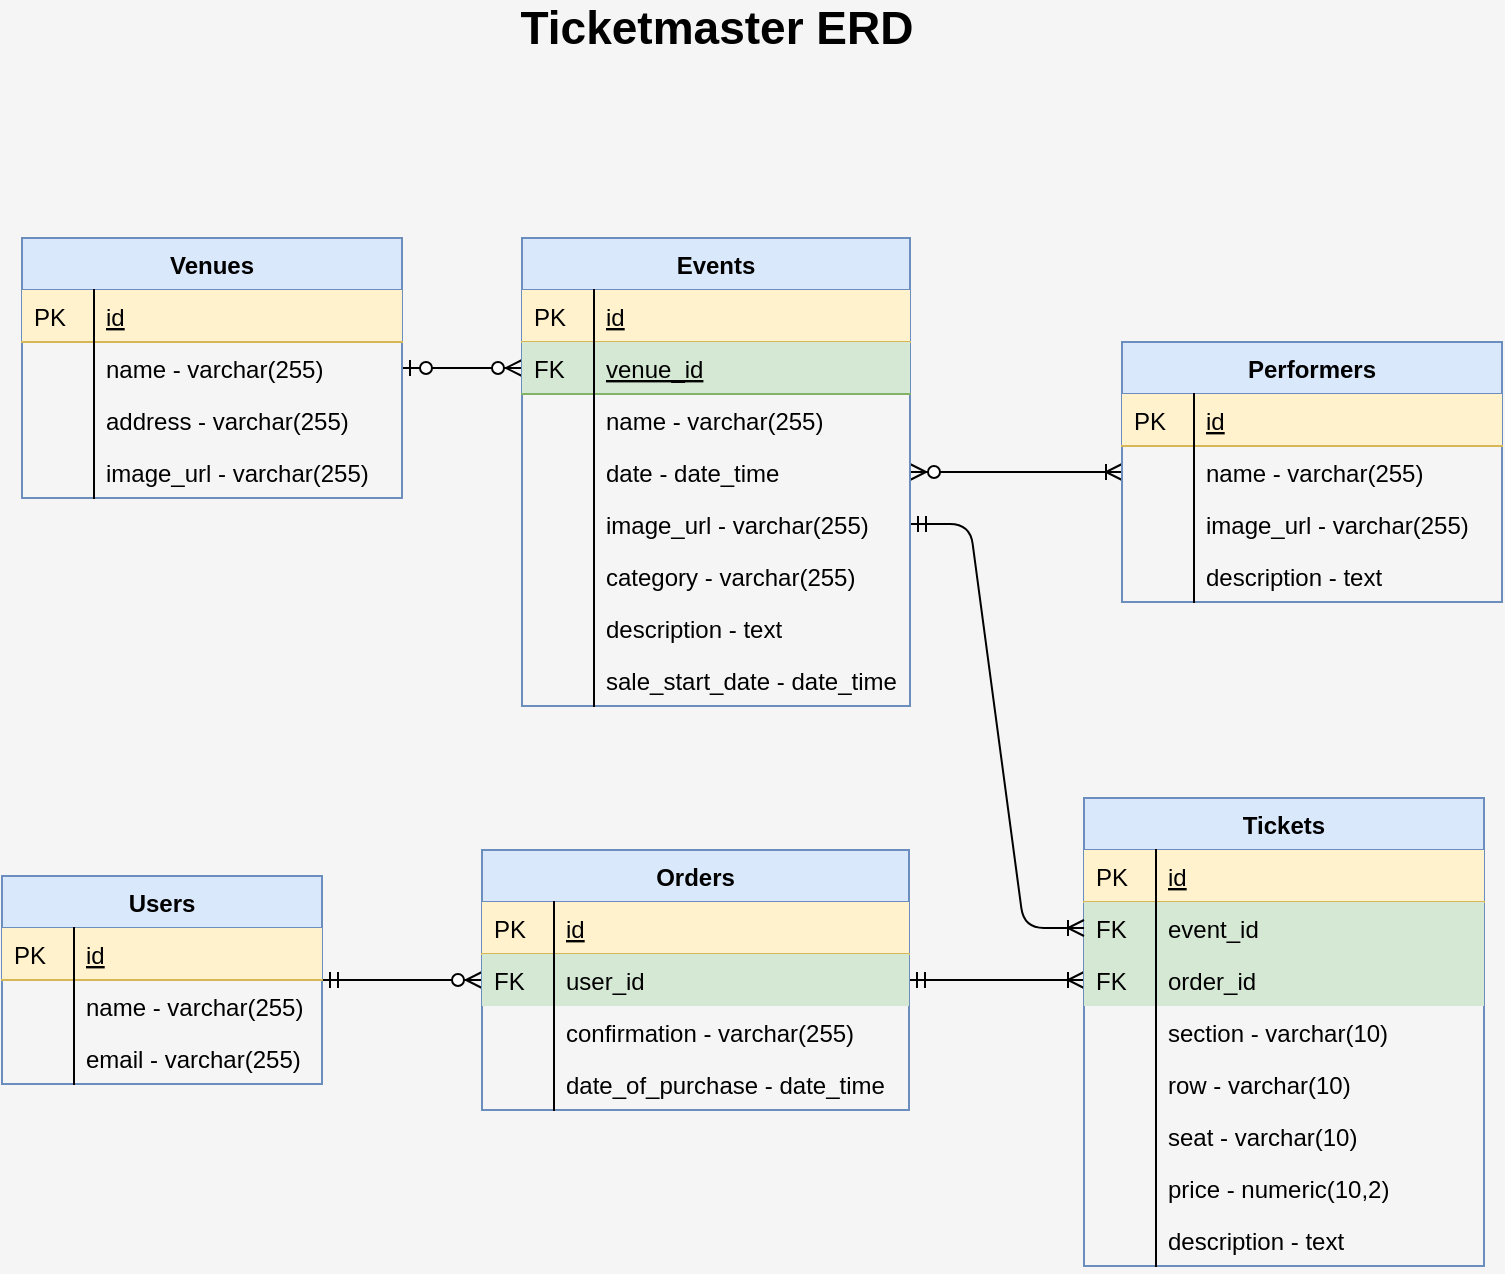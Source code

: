 <mxfile version="13.0.3" type="google"><diagram id="C5RBs43oDa-KdzZeNtuy" name="Page-1"><mxGraphModel dx="1614" dy="826" grid="0" gridSize="10" guides="1" tooltips="1" connect="1" arrows="1" fold="1" page="1" pageScale="1" pageWidth="827" pageHeight="1169" background="#F5F5F5" math="0" shadow="0"><root><mxCell id="WIyWlLk6GJQsqaUBKTNV-0"/><mxCell id="WIyWlLk6GJQsqaUBKTNV-1" parent="WIyWlLk6GJQsqaUBKTNV-0"/><mxCell id="8UIK-R0Q6vW-WiAe7ARF-27" value="" style="edgeStyle=entityRelationEdgeStyle;fontSize=12;html=1;endArrow=ERoneToMany;startArrow=ERmandOne;" edge="1" parent="WIyWlLk6GJQsqaUBKTNV-1" source="8UIK-R0Q6vW-WiAe7ARF-0" target="zkfFHV4jXpPFQw0GAbJ--67"><mxGeometry width="100" height="100" relative="1" as="geometry"><mxPoint x="460" y="820" as="sourcePoint"/><mxPoint x="560" y="720" as="targetPoint"/></mxGeometry></mxCell><mxCell id="zkfFHV4jXpPFQw0GAbJ--64" value="Tickets" style="swimlane;fontStyle=1;childLayout=stackLayout;horizontal=1;startSize=26;horizontalStack=0;resizeParent=1;resizeLast=0;collapsible=1;marginBottom=0;rounded=0;shadow=0;strokeWidth=1;fillColor=#dae8fc;strokeColor=#6c8ebf;" parent="WIyWlLk6GJQsqaUBKTNV-1" vertex="1"><mxGeometry x="581" y="520" width="200" height="234" as="geometry"><mxRectangle x="260" y="270" width="160" height="26" as="alternateBounds"/></mxGeometry></mxCell><mxCell id="zkfFHV4jXpPFQw0GAbJ--65" value="id" style="shape=partialRectangle;top=0;left=0;right=0;bottom=1;align=left;verticalAlign=top;fillColor=#fff2cc;spacingLeft=40;spacingRight=4;overflow=hidden;rotatable=0;points=[[0,0.5],[1,0.5]];portConstraint=eastwest;dropTarget=0;rounded=0;shadow=0;strokeWidth=1;fontStyle=4;strokeColor=#d6b656;" parent="zkfFHV4jXpPFQw0GAbJ--64" vertex="1"><mxGeometry y="26" width="200" height="26" as="geometry"/></mxCell><mxCell id="zkfFHV4jXpPFQw0GAbJ--66" value="PK" style="shape=partialRectangle;top=0;left=0;bottom=0;fillColor=none;align=left;verticalAlign=top;spacingLeft=4;spacingRight=4;overflow=hidden;rotatable=0;points=[];portConstraint=eastwest;part=1;" parent="zkfFHV4jXpPFQw0GAbJ--65" vertex="1" connectable="0"><mxGeometry width="36" height="26" as="geometry"/></mxCell><mxCell id="8UIK-R0Q6vW-WiAe7ARF-55" value="event_id" style="shape=partialRectangle;top=0;left=0;right=0;bottom=0;align=left;verticalAlign=top;fillColor=#d5e8d4;spacingLeft=40;spacingRight=4;overflow=hidden;rotatable=0;points=[[0,0.5],[1,0.5]];portConstraint=eastwest;dropTarget=0;rounded=0;shadow=0;strokeWidth=1;strokeColor=#82b366;" vertex="1" parent="zkfFHV4jXpPFQw0GAbJ--64"><mxGeometry y="52" width="200" height="26" as="geometry"/></mxCell><mxCell id="8UIK-R0Q6vW-WiAe7ARF-56" value="FK" style="shape=partialRectangle;top=0;left=0;bottom=0;fillColor=none;align=left;verticalAlign=top;spacingLeft=4;spacingRight=4;overflow=hidden;rotatable=0;points=[];portConstraint=eastwest;part=1;" vertex="1" connectable="0" parent="8UIK-R0Q6vW-WiAe7ARF-55"><mxGeometry width="36" height="26" as="geometry"/></mxCell><mxCell id="zkfFHV4jXpPFQw0GAbJ--67" value="order_id" style="shape=partialRectangle;top=0;left=0;right=0;bottom=0;align=left;verticalAlign=top;fillColor=#d5e8d4;spacingLeft=40;spacingRight=4;overflow=hidden;rotatable=0;points=[[0,0.5],[1,0.5]];portConstraint=eastwest;dropTarget=0;rounded=0;shadow=0;strokeWidth=1;strokeColor=#82b366;" parent="zkfFHV4jXpPFQw0GAbJ--64" vertex="1"><mxGeometry y="78" width="200" height="26" as="geometry"/></mxCell><mxCell id="zkfFHV4jXpPFQw0GAbJ--68" value="FK" style="shape=partialRectangle;top=0;left=0;bottom=0;fillColor=none;align=left;verticalAlign=top;spacingLeft=4;spacingRight=4;overflow=hidden;rotatable=0;points=[];portConstraint=eastwest;part=1;" parent="zkfFHV4jXpPFQw0GAbJ--67" vertex="1" connectable="0"><mxGeometry width="36" height="26" as="geometry"/></mxCell><mxCell id="8UIK-R0Q6vW-WiAe7ARF-17" value="section - varchar(10)" style="shape=partialRectangle;top=0;left=0;right=0;bottom=0;align=left;verticalAlign=top;fillColor=none;spacingLeft=40;spacingRight=4;overflow=hidden;rotatable=0;points=[[0,0.5],[1,0.5]];portConstraint=eastwest;dropTarget=0;rounded=0;shadow=0;strokeWidth=1;" vertex="1" parent="zkfFHV4jXpPFQw0GAbJ--64"><mxGeometry y="104" width="200" height="26" as="geometry"/></mxCell><mxCell id="8UIK-R0Q6vW-WiAe7ARF-18" value="" style="shape=partialRectangle;top=0;left=0;bottom=0;fillColor=none;align=left;verticalAlign=top;spacingLeft=4;spacingRight=4;overflow=hidden;rotatable=0;points=[];portConstraint=eastwest;part=1;" vertex="1" connectable="0" parent="8UIK-R0Q6vW-WiAe7ARF-17"><mxGeometry width="36" height="26" as="geometry"/></mxCell><mxCell id="8UIK-R0Q6vW-WiAe7ARF-19" value="row - varchar(10)" style="shape=partialRectangle;top=0;left=0;right=0;bottom=0;align=left;verticalAlign=top;fillColor=none;spacingLeft=40;spacingRight=4;overflow=hidden;rotatable=0;points=[[0,0.5],[1,0.5]];portConstraint=eastwest;dropTarget=0;rounded=0;shadow=0;strokeWidth=1;" vertex="1" parent="zkfFHV4jXpPFQw0GAbJ--64"><mxGeometry y="130" width="200" height="26" as="geometry"/></mxCell><mxCell id="8UIK-R0Q6vW-WiAe7ARF-20" value="" style="shape=partialRectangle;top=0;left=0;bottom=0;fillColor=none;align=left;verticalAlign=top;spacingLeft=4;spacingRight=4;overflow=hidden;rotatable=0;points=[];portConstraint=eastwest;part=1;" vertex="1" connectable="0" parent="8UIK-R0Q6vW-WiAe7ARF-19"><mxGeometry width="36" height="26" as="geometry"/></mxCell><mxCell id="8UIK-R0Q6vW-WiAe7ARF-21" value="seat - varchar(10)" style="shape=partialRectangle;top=0;left=0;right=0;bottom=0;align=left;verticalAlign=top;fillColor=none;spacingLeft=40;spacingRight=4;overflow=hidden;rotatable=0;points=[[0,0.5],[1,0.5]];portConstraint=eastwest;dropTarget=0;rounded=0;shadow=0;strokeWidth=1;" vertex="1" parent="zkfFHV4jXpPFQw0GAbJ--64"><mxGeometry y="156" width="200" height="26" as="geometry"/></mxCell><mxCell id="8UIK-R0Q6vW-WiAe7ARF-22" value="" style="shape=partialRectangle;top=0;left=0;bottom=0;fillColor=none;align=left;verticalAlign=top;spacingLeft=4;spacingRight=4;overflow=hidden;rotatable=0;points=[];portConstraint=eastwest;part=1;" vertex="1" connectable="0" parent="8UIK-R0Q6vW-WiAe7ARF-21"><mxGeometry width="36" height="26" as="geometry"/></mxCell><mxCell id="8UIK-R0Q6vW-WiAe7ARF-23" value="price - numeric(10,2)" style="shape=partialRectangle;top=0;left=0;right=0;bottom=0;align=left;verticalAlign=top;fillColor=none;spacingLeft=40;spacingRight=4;overflow=hidden;rotatable=0;points=[[0,0.5],[1,0.5]];portConstraint=eastwest;dropTarget=0;rounded=0;shadow=0;strokeWidth=1;" vertex="1" parent="zkfFHV4jXpPFQw0GAbJ--64"><mxGeometry y="182" width="200" height="26" as="geometry"/></mxCell><mxCell id="8UIK-R0Q6vW-WiAe7ARF-24" value="" style="shape=partialRectangle;top=0;left=0;bottom=0;fillColor=none;align=left;verticalAlign=top;spacingLeft=4;spacingRight=4;overflow=hidden;rotatable=0;points=[];portConstraint=eastwest;part=1;" vertex="1" connectable="0" parent="8UIK-R0Q6vW-WiAe7ARF-23"><mxGeometry width="36" height="26" as="geometry"/></mxCell><mxCell id="8UIK-R0Q6vW-WiAe7ARF-25" value="description - text" style="shape=partialRectangle;top=0;left=0;right=0;bottom=0;align=left;verticalAlign=top;fillColor=none;spacingLeft=40;spacingRight=4;overflow=hidden;rotatable=0;points=[[0,0.5],[1,0.5]];portConstraint=eastwest;dropTarget=0;rounded=0;shadow=0;strokeWidth=1;" vertex="1" parent="zkfFHV4jXpPFQw0GAbJ--64"><mxGeometry y="208" width="200" height="26" as="geometry"/></mxCell><mxCell id="8UIK-R0Q6vW-WiAe7ARF-26" value="" style="shape=partialRectangle;top=0;left=0;bottom=0;fillColor=none;align=left;verticalAlign=top;spacingLeft=4;spacingRight=4;overflow=hidden;rotatable=0;points=[];portConstraint=eastwest;part=1;" vertex="1" connectable="0" parent="8UIK-R0Q6vW-WiAe7ARF-25"><mxGeometry width="36" height="26" as="geometry"/></mxCell><mxCell id="8UIK-R0Q6vW-WiAe7ARF-31" value="" style="edgeStyle=entityRelationEdgeStyle;fontSize=12;html=1;endArrow=ERoneToMany;startArrow=ERzeroToMany;" edge="1" parent="WIyWlLk6GJQsqaUBKTNV-1" source="zkfFHV4jXpPFQw0GAbJ--51" target="8UIK-R0Q6vW-WiAe7ARF-12"><mxGeometry width="100" height="100" relative="1" as="geometry"><mxPoint x="500" y="490" as="sourcePoint"/><mxPoint x="600" y="390" as="targetPoint"/></mxGeometry></mxCell><mxCell id="8UIK-R0Q6vW-WiAe7ARF-38" value="" style="edgeStyle=entityRelationEdgeStyle;fontSize=12;html=1;endArrow=ERzeroToMany;startArrow=ERzeroToOne;" edge="1" parent="WIyWlLk6GJQsqaUBKTNV-1" source="8UIK-R0Q6vW-WiAe7ARF-7" target="8UIK-R0Q6vW-WiAe7ARF-39"><mxGeometry width="100" height="100" relative="1" as="geometry"><mxPoint x="170" y="470" as="sourcePoint"/><mxPoint x="280" y="360" as="targetPoint"/></mxGeometry></mxCell><mxCell id="8UIK-R0Q6vW-WiAe7ARF-57" value="" style="edgeStyle=entityRelationEdgeStyle;fontSize=12;html=1;endArrow=ERoneToMany;startArrow=ERmandOne;" edge="1" parent="WIyWlLk6GJQsqaUBKTNV-1" source="8UIK-R0Q6vW-WiAe7ARF-49" target="8UIK-R0Q6vW-WiAe7ARF-55"><mxGeometry width="100" height="100" relative="1" as="geometry"><mxPoint x="630" y="470" as="sourcePoint"/><mxPoint x="730" y="370" as="targetPoint"/></mxGeometry></mxCell><mxCell id="8UIK-R0Q6vW-WiAe7ARF-58" value="" style="edgeStyle=entityRelationEdgeStyle;fontSize=12;html=1;endArrow=ERzeroToMany;startArrow=ERmandOne;" edge="1" parent="WIyWlLk6GJQsqaUBKTNV-1" source="zkfFHV4jXpPFQw0GAbJ--56" target="8UIK-R0Q6vW-WiAe7ARF-3"><mxGeometry width="100" height="100" relative="1" as="geometry"><mxPoint x="360" y="470" as="sourcePoint"/><mxPoint x="460" y="370" as="targetPoint"/></mxGeometry></mxCell><mxCell id="8UIK-R0Q6vW-WiAe7ARF-0" value="Orders" style="swimlane;fontStyle=1;childLayout=stackLayout;horizontal=1;startSize=26;horizontalStack=0;resizeParent=1;resizeLast=0;collapsible=1;marginBottom=0;rounded=0;shadow=0;strokeWidth=1;fillColor=#dae8fc;strokeColor=#6c8ebf;" vertex="1" parent="WIyWlLk6GJQsqaUBKTNV-1"><mxGeometry x="280" y="546" width="213.5" height="130" as="geometry"><mxRectangle x="260" y="80" width="160" height="26" as="alternateBounds"/></mxGeometry></mxCell><mxCell id="8UIK-R0Q6vW-WiAe7ARF-1" value="id" style="shape=partialRectangle;top=0;left=0;right=0;bottom=1;align=left;verticalAlign=top;fillColor=#fff2cc;spacingLeft=40;spacingRight=4;overflow=hidden;rotatable=0;points=[[0,0.5],[1,0.5]];portConstraint=eastwest;dropTarget=0;rounded=0;shadow=0;strokeWidth=1;fontStyle=4;strokeColor=#d6b656;" vertex="1" parent="8UIK-R0Q6vW-WiAe7ARF-0"><mxGeometry y="26" width="213.5" height="26" as="geometry"/></mxCell><mxCell id="8UIK-R0Q6vW-WiAe7ARF-2" value="PK" style="shape=partialRectangle;top=0;left=0;bottom=0;fillColor=none;align=left;verticalAlign=top;spacingLeft=4;spacingRight=4;overflow=hidden;rotatable=0;points=[];portConstraint=eastwest;part=1;" vertex="1" connectable="0" parent="8UIK-R0Q6vW-WiAe7ARF-1"><mxGeometry width="36" height="26" as="geometry"/></mxCell><mxCell id="8UIK-R0Q6vW-WiAe7ARF-3" value="user_id" style="shape=partialRectangle;top=0;left=0;right=0;bottom=0;align=left;verticalAlign=top;fillColor=#d5e8d4;spacingLeft=40;spacingRight=4;overflow=hidden;rotatable=0;points=[[0,0.5],[1,0.5]];portConstraint=eastwest;dropTarget=0;rounded=0;shadow=0;strokeWidth=1;strokeColor=#82b366;" vertex="1" parent="8UIK-R0Q6vW-WiAe7ARF-0"><mxGeometry y="52" width="213.5" height="26" as="geometry"/></mxCell><mxCell id="8UIK-R0Q6vW-WiAe7ARF-4" value="FK" style="shape=partialRectangle;top=0;left=0;bottom=0;fillColor=none;align=left;verticalAlign=top;spacingLeft=4;spacingRight=4;overflow=hidden;rotatable=0;points=[];portConstraint=eastwest;part=1;" vertex="1" connectable="0" parent="8UIK-R0Q6vW-WiAe7ARF-3"><mxGeometry width="36" height="26" as="geometry"/></mxCell><mxCell id="8UIK-R0Q6vW-WiAe7ARF-5" value="confirmation - varchar(255)" style="shape=partialRectangle;top=0;left=0;right=0;bottom=0;align=left;verticalAlign=top;fillColor=none;spacingLeft=40;spacingRight=4;overflow=hidden;rotatable=0;points=[[0,0.5],[1,0.5]];portConstraint=eastwest;dropTarget=0;rounded=0;shadow=0;strokeWidth=1;" vertex="1" parent="8UIK-R0Q6vW-WiAe7ARF-0"><mxGeometry y="78" width="213.5" height="26" as="geometry"/></mxCell><mxCell id="8UIK-R0Q6vW-WiAe7ARF-6" value="" style="shape=partialRectangle;top=0;left=0;bottom=0;fillColor=none;align=left;verticalAlign=top;spacingLeft=4;spacingRight=4;overflow=hidden;rotatable=0;points=[];portConstraint=eastwest;part=1;" vertex="1" connectable="0" parent="8UIK-R0Q6vW-WiAe7ARF-5"><mxGeometry width="36" height="26" as="geometry"/></mxCell><mxCell id="8UIK-R0Q6vW-WiAe7ARF-59" value="date_of_purchase - date_time" style="shape=partialRectangle;top=0;left=0;right=0;bottom=0;align=left;verticalAlign=top;fillColor=none;spacingLeft=40;spacingRight=4;overflow=hidden;rotatable=0;points=[[0,0.5],[1,0.5]];portConstraint=eastwest;dropTarget=0;rounded=0;shadow=0;strokeWidth=1;" vertex="1" parent="8UIK-R0Q6vW-WiAe7ARF-0"><mxGeometry y="104" width="213.5" height="26" as="geometry"/></mxCell><mxCell id="8UIK-R0Q6vW-WiAe7ARF-60" value="" style="shape=partialRectangle;top=0;left=0;bottom=0;fillColor=none;align=left;verticalAlign=top;spacingLeft=4;spacingRight=4;overflow=hidden;rotatable=0;points=[];portConstraint=eastwest;part=1;" vertex="1" connectable="0" parent="8UIK-R0Q6vW-WiAe7ARF-59"><mxGeometry width="36" height="26" as="geometry"/></mxCell><mxCell id="8UIK-R0Q6vW-WiAe7ARF-12" value="Performers" style="swimlane;fontStyle=1;childLayout=stackLayout;horizontal=1;startSize=26;horizontalStack=0;resizeParent=1;resizeLast=0;collapsible=1;marginBottom=0;rounded=0;shadow=0;strokeWidth=1;fillColor=#dae8fc;strokeColor=#6c8ebf;" vertex="1" parent="WIyWlLk6GJQsqaUBKTNV-1"><mxGeometry x="600" y="292" width="190" height="130" as="geometry"><mxRectangle x="20" y="80" width="160" height="26" as="alternateBounds"/></mxGeometry></mxCell><mxCell id="8UIK-R0Q6vW-WiAe7ARF-13" value="id" style="shape=partialRectangle;top=0;left=0;right=0;bottom=1;align=left;verticalAlign=top;fillColor=#fff2cc;spacingLeft=40;spacingRight=4;overflow=hidden;rotatable=0;points=[[0,0.5],[1,0.5]];portConstraint=eastwest;dropTarget=0;rounded=0;shadow=0;strokeWidth=1;fontStyle=4;strokeColor=#d6b656;" vertex="1" parent="8UIK-R0Q6vW-WiAe7ARF-12"><mxGeometry y="26" width="190" height="26" as="geometry"/></mxCell><mxCell id="8UIK-R0Q6vW-WiAe7ARF-14" value="PK" style="shape=partialRectangle;top=0;left=0;bottom=0;fillColor=none;align=left;verticalAlign=top;spacingLeft=4;spacingRight=4;overflow=hidden;rotatable=0;points=[];portConstraint=eastwest;part=1;" vertex="1" connectable="0" parent="8UIK-R0Q6vW-WiAe7ARF-13"><mxGeometry width="36" height="26" as="geometry"/></mxCell><mxCell id="8UIK-R0Q6vW-WiAe7ARF-15" value="name - varchar(255)" style="shape=partialRectangle;top=0;left=0;right=0;bottom=0;align=left;verticalAlign=top;fillColor=none;spacingLeft=40;spacingRight=4;overflow=hidden;rotatable=0;points=[[0,0.5],[1,0.5]];portConstraint=eastwest;dropTarget=0;rounded=0;shadow=0;strokeWidth=1;" vertex="1" parent="8UIK-R0Q6vW-WiAe7ARF-12"><mxGeometry y="52" width="190" height="26" as="geometry"/></mxCell><mxCell id="8UIK-R0Q6vW-WiAe7ARF-16" value="" style="shape=partialRectangle;top=0;left=0;bottom=0;fillColor=none;align=left;verticalAlign=top;spacingLeft=4;spacingRight=4;overflow=hidden;rotatable=0;points=[];portConstraint=eastwest;part=1;" vertex="1" connectable="0" parent="8UIK-R0Q6vW-WiAe7ARF-15"><mxGeometry width="36" height="26" as="geometry"/></mxCell><mxCell id="8UIK-R0Q6vW-WiAe7ARF-32" value="image_url - varchar(255)" style="shape=partialRectangle;top=0;left=0;right=0;bottom=0;align=left;verticalAlign=top;fillColor=none;spacingLeft=40;spacingRight=4;overflow=hidden;rotatable=0;points=[[0,0.5],[1,0.5]];portConstraint=eastwest;dropTarget=0;rounded=0;shadow=0;strokeWidth=1;" vertex="1" parent="8UIK-R0Q6vW-WiAe7ARF-12"><mxGeometry y="78" width="190" height="26" as="geometry"/></mxCell><mxCell id="8UIK-R0Q6vW-WiAe7ARF-33" value="" style="shape=partialRectangle;top=0;left=0;bottom=0;fillColor=none;align=left;verticalAlign=top;spacingLeft=4;spacingRight=4;overflow=hidden;rotatable=0;points=[];portConstraint=eastwest;part=1;" vertex="1" connectable="0" parent="8UIK-R0Q6vW-WiAe7ARF-32"><mxGeometry width="36" height="26" as="geometry"/></mxCell><mxCell id="8UIK-R0Q6vW-WiAe7ARF-36" value="description - text" style="shape=partialRectangle;top=0;left=0;right=0;bottom=0;align=left;verticalAlign=top;fillColor=none;spacingLeft=40;spacingRight=4;overflow=hidden;rotatable=0;points=[[0,0.5],[1,0.5]];portConstraint=eastwest;dropTarget=0;rounded=0;shadow=0;strokeWidth=1;" vertex="1" parent="8UIK-R0Q6vW-WiAe7ARF-12"><mxGeometry y="104" width="190" height="26" as="geometry"/></mxCell><mxCell id="8UIK-R0Q6vW-WiAe7ARF-37" value="" style="shape=partialRectangle;top=0;left=0;bottom=0;fillColor=none;align=left;verticalAlign=top;spacingLeft=4;spacingRight=4;overflow=hidden;rotatable=0;points=[];portConstraint=eastwest;part=1;" vertex="1" connectable="0" parent="8UIK-R0Q6vW-WiAe7ARF-36"><mxGeometry width="36" height="26" as="geometry"/></mxCell><mxCell id="8UIK-R0Q6vW-WiAe7ARF-7" value="Venues" style="swimlane;fontStyle=1;childLayout=stackLayout;horizontal=1;startSize=26;horizontalStack=0;resizeParent=1;resizeLast=0;collapsible=1;marginBottom=0;rounded=0;shadow=0;strokeWidth=1;fillColor=#dae8fc;strokeColor=#6c8ebf;" vertex="1" parent="WIyWlLk6GJQsqaUBKTNV-1"><mxGeometry x="50" y="240" width="190" height="130" as="geometry"><mxRectangle x="20" y="80" width="160" height="26" as="alternateBounds"/></mxGeometry></mxCell><mxCell id="8UIK-R0Q6vW-WiAe7ARF-8" value="id" style="shape=partialRectangle;top=0;left=0;right=0;bottom=1;align=left;verticalAlign=top;fillColor=#fff2cc;spacingLeft=40;spacingRight=4;overflow=hidden;rotatable=0;points=[[0,0.5],[1,0.5]];portConstraint=eastwest;dropTarget=0;rounded=0;shadow=0;strokeWidth=1;fontStyle=4;strokeColor=#d6b656;" vertex="1" parent="8UIK-R0Q6vW-WiAe7ARF-7"><mxGeometry y="26" width="190" height="26" as="geometry"/></mxCell><mxCell id="8UIK-R0Q6vW-WiAe7ARF-9" value="PK" style="shape=partialRectangle;top=0;left=0;bottom=0;fillColor=none;align=left;verticalAlign=top;spacingLeft=4;spacingRight=4;overflow=hidden;rotatable=0;points=[];portConstraint=eastwest;part=1;" vertex="1" connectable="0" parent="8UIK-R0Q6vW-WiAe7ARF-8"><mxGeometry width="36" height="26" as="geometry"/></mxCell><mxCell id="8UIK-R0Q6vW-WiAe7ARF-10" value="name - varchar(255)" style="shape=partialRectangle;top=0;left=0;right=0;bottom=0;align=left;verticalAlign=top;fillColor=none;spacingLeft=40;spacingRight=4;overflow=hidden;rotatable=0;points=[[0,0.5],[1,0.5]];portConstraint=eastwest;dropTarget=0;rounded=0;shadow=0;strokeWidth=1;" vertex="1" parent="8UIK-R0Q6vW-WiAe7ARF-7"><mxGeometry y="52" width="190" height="26" as="geometry"/></mxCell><mxCell id="8UIK-R0Q6vW-WiAe7ARF-11" value="" style="shape=partialRectangle;top=0;left=0;bottom=0;fillColor=none;align=left;verticalAlign=top;spacingLeft=4;spacingRight=4;overflow=hidden;rotatable=0;points=[];portConstraint=eastwest;part=1;" vertex="1" connectable="0" parent="8UIK-R0Q6vW-WiAe7ARF-10"><mxGeometry width="36" height="26" as="geometry"/></mxCell><mxCell id="8UIK-R0Q6vW-WiAe7ARF-41" value="address - varchar(255)" style="shape=partialRectangle;top=0;left=0;right=0;bottom=0;align=left;verticalAlign=top;fillColor=none;spacingLeft=40;spacingRight=4;overflow=hidden;rotatable=0;points=[[0,0.5],[1,0.5]];portConstraint=eastwest;dropTarget=0;rounded=0;shadow=0;strokeWidth=1;" vertex="1" parent="8UIK-R0Q6vW-WiAe7ARF-7"><mxGeometry y="78" width="190" height="26" as="geometry"/></mxCell><mxCell id="8UIK-R0Q6vW-WiAe7ARF-42" value="" style="shape=partialRectangle;top=0;left=0;bottom=0;fillColor=none;align=left;verticalAlign=top;spacingLeft=4;spacingRight=4;overflow=hidden;rotatable=0;points=[];portConstraint=eastwest;part=1;" vertex="1" connectable="0" parent="8UIK-R0Q6vW-WiAe7ARF-41"><mxGeometry width="36" height="26" as="geometry"/></mxCell><mxCell id="8UIK-R0Q6vW-WiAe7ARF-47" value="image_url - varchar(255)" style="shape=partialRectangle;top=0;left=0;right=0;bottom=0;align=left;verticalAlign=top;fillColor=none;spacingLeft=40;spacingRight=4;overflow=hidden;rotatable=0;points=[[0,0.5],[1,0.5]];portConstraint=eastwest;dropTarget=0;rounded=0;shadow=0;strokeWidth=1;" vertex="1" parent="8UIK-R0Q6vW-WiAe7ARF-7"><mxGeometry y="104" width="190" height="26" as="geometry"/></mxCell><mxCell id="8UIK-R0Q6vW-WiAe7ARF-48" value="" style="shape=partialRectangle;top=0;left=0;bottom=0;fillColor=none;align=left;verticalAlign=top;spacingLeft=4;spacingRight=4;overflow=hidden;rotatable=0;points=[];portConstraint=eastwest;part=1;" vertex="1" connectable="0" parent="8UIK-R0Q6vW-WiAe7ARF-47"><mxGeometry width="36" height="26" as="geometry"/></mxCell><mxCell id="zkfFHV4jXpPFQw0GAbJ--51" value="Events" style="swimlane;fontStyle=1;childLayout=stackLayout;horizontal=1;startSize=26;horizontalStack=0;resizeParent=1;resizeLast=0;collapsible=1;marginBottom=0;rounded=0;shadow=0;strokeWidth=1;fillColor=#dae8fc;strokeColor=#6c8ebf;" parent="WIyWlLk6GJQsqaUBKTNV-1" vertex="1"><mxGeometry x="300" y="240" width="194" height="234" as="geometry"><mxRectangle x="20" y="80" width="160" height="26" as="alternateBounds"/></mxGeometry></mxCell><mxCell id="zkfFHV4jXpPFQw0GAbJ--52" value="id" style="shape=partialRectangle;top=0;left=0;right=0;bottom=1;align=left;verticalAlign=top;fillColor=#fff2cc;spacingLeft=40;spacingRight=4;overflow=hidden;rotatable=0;points=[[0,0.5],[1,0.5]];portConstraint=eastwest;dropTarget=0;rounded=0;shadow=0;strokeWidth=1;fontStyle=4;strokeColor=#d6b656;" parent="zkfFHV4jXpPFQw0GAbJ--51" vertex="1"><mxGeometry y="26" width="194" height="26" as="geometry"/></mxCell><mxCell id="zkfFHV4jXpPFQw0GAbJ--53" value="PK" style="shape=partialRectangle;top=0;left=0;bottom=0;fillColor=none;align=left;verticalAlign=top;spacingLeft=4;spacingRight=4;overflow=hidden;rotatable=0;points=[];portConstraint=eastwest;part=1;" parent="zkfFHV4jXpPFQw0GAbJ--52" vertex="1" connectable="0"><mxGeometry width="36" height="26" as="geometry"/></mxCell><mxCell id="8UIK-R0Q6vW-WiAe7ARF-39" value="venue_id" style="shape=partialRectangle;top=0;left=0;right=0;bottom=1;align=left;verticalAlign=top;fillColor=#d5e8d4;spacingLeft=40;spacingRight=4;overflow=hidden;rotatable=0;points=[[0,0.5],[1,0.5]];portConstraint=eastwest;dropTarget=0;rounded=0;shadow=0;strokeWidth=1;fontStyle=4;strokeColor=#82b366;" vertex="1" parent="zkfFHV4jXpPFQw0GAbJ--51"><mxGeometry y="52" width="194" height="26" as="geometry"/></mxCell><mxCell id="8UIK-R0Q6vW-WiAe7ARF-40" value="FK" style="shape=partialRectangle;top=0;left=0;bottom=0;fillColor=none;align=left;verticalAlign=top;spacingLeft=4;spacingRight=4;overflow=hidden;rotatable=0;points=[];portConstraint=eastwest;part=1;" vertex="1" connectable="0" parent="8UIK-R0Q6vW-WiAe7ARF-39"><mxGeometry width="36" height="26" as="geometry"/></mxCell><mxCell id="zkfFHV4jXpPFQw0GAbJ--54" value="name - varchar(255)" style="shape=partialRectangle;top=0;left=0;right=0;bottom=0;align=left;verticalAlign=top;fillColor=none;spacingLeft=40;spacingRight=4;overflow=hidden;rotatable=0;points=[[0,0.5],[1,0.5]];portConstraint=eastwest;dropTarget=0;rounded=0;shadow=0;strokeWidth=1;" parent="zkfFHV4jXpPFQw0GAbJ--51" vertex="1"><mxGeometry y="78" width="194" height="26" as="geometry"/></mxCell><mxCell id="zkfFHV4jXpPFQw0GAbJ--55" value="" style="shape=partialRectangle;top=0;left=0;bottom=0;fillColor=none;align=left;verticalAlign=top;spacingLeft=4;spacingRight=4;overflow=hidden;rotatable=0;points=[];portConstraint=eastwest;part=1;" parent="zkfFHV4jXpPFQw0GAbJ--54" vertex="1" connectable="0"><mxGeometry width="36" height="26" as="geometry"/></mxCell><mxCell id="8UIK-R0Q6vW-WiAe7ARF-28" value="date - date_time" style="shape=partialRectangle;top=0;left=0;right=0;bottom=0;align=left;verticalAlign=top;fillColor=none;spacingLeft=40;spacingRight=4;overflow=hidden;rotatable=0;points=[[0,0.5],[1,0.5]];portConstraint=eastwest;dropTarget=0;rounded=0;shadow=0;strokeWidth=1;" vertex="1" parent="zkfFHV4jXpPFQw0GAbJ--51"><mxGeometry y="104" width="194" height="26" as="geometry"/></mxCell><mxCell id="8UIK-R0Q6vW-WiAe7ARF-29" value="" style="shape=partialRectangle;top=0;left=0;bottom=0;fillColor=none;align=left;verticalAlign=top;spacingLeft=4;spacingRight=4;overflow=hidden;rotatable=0;points=[];portConstraint=eastwest;part=1;" vertex="1" connectable="0" parent="8UIK-R0Q6vW-WiAe7ARF-28"><mxGeometry width="36" height="26" as="geometry"/></mxCell><mxCell id="8UIK-R0Q6vW-WiAe7ARF-49" value="image_url - varchar(255)" style="shape=partialRectangle;top=0;left=0;right=0;bottom=0;align=left;verticalAlign=top;fillColor=none;spacingLeft=40;spacingRight=4;overflow=hidden;rotatable=0;points=[[0,0.5],[1,0.5]];portConstraint=eastwest;dropTarget=0;rounded=0;shadow=0;strokeWidth=1;" vertex="1" parent="zkfFHV4jXpPFQw0GAbJ--51"><mxGeometry y="130" width="194" height="26" as="geometry"/></mxCell><mxCell id="8UIK-R0Q6vW-WiAe7ARF-50" value="" style="shape=partialRectangle;top=0;left=0;bottom=0;fillColor=none;align=left;verticalAlign=top;spacingLeft=4;spacingRight=4;overflow=hidden;rotatable=0;points=[];portConstraint=eastwest;part=1;" vertex="1" connectable="0" parent="8UIK-R0Q6vW-WiAe7ARF-49"><mxGeometry width="36" height="26" as="geometry"/></mxCell><mxCell id="8UIK-R0Q6vW-WiAe7ARF-51" value="category - varchar(255)" style="shape=partialRectangle;top=0;left=0;right=0;bottom=0;align=left;verticalAlign=top;fillColor=none;spacingLeft=40;spacingRight=4;overflow=hidden;rotatable=0;points=[[0,0.5],[1,0.5]];portConstraint=eastwest;dropTarget=0;rounded=0;shadow=0;strokeWidth=1;" vertex="1" parent="zkfFHV4jXpPFQw0GAbJ--51"><mxGeometry y="156" width="194" height="26" as="geometry"/></mxCell><mxCell id="8UIK-R0Q6vW-WiAe7ARF-52" value="" style="shape=partialRectangle;top=0;left=0;bottom=0;fillColor=none;align=left;verticalAlign=top;spacingLeft=4;spacingRight=4;overflow=hidden;rotatable=0;points=[];portConstraint=eastwest;part=1;" vertex="1" connectable="0" parent="8UIK-R0Q6vW-WiAe7ARF-51"><mxGeometry width="36" height="26" as="geometry"/></mxCell><mxCell id="8UIK-R0Q6vW-WiAe7ARF-53" value="description - text" style="shape=partialRectangle;top=0;left=0;right=0;bottom=0;align=left;verticalAlign=top;fillColor=none;spacingLeft=40;spacingRight=4;overflow=hidden;rotatable=0;points=[[0,0.5],[1,0.5]];portConstraint=eastwest;dropTarget=0;rounded=0;shadow=0;strokeWidth=1;" vertex="1" parent="zkfFHV4jXpPFQw0GAbJ--51"><mxGeometry y="182" width="194" height="26" as="geometry"/></mxCell><mxCell id="8UIK-R0Q6vW-WiAe7ARF-54" value="" style="shape=partialRectangle;top=0;left=0;bottom=0;fillColor=none;align=left;verticalAlign=top;spacingLeft=4;spacingRight=4;overflow=hidden;rotatable=0;points=[];portConstraint=eastwest;part=1;" vertex="1" connectable="0" parent="8UIK-R0Q6vW-WiAe7ARF-53"><mxGeometry width="36" height="26" as="geometry"/></mxCell><mxCell id="8UIK-R0Q6vW-WiAe7ARF-61" value="sale_start_date - date_time" style="shape=partialRectangle;top=0;left=0;right=0;bottom=0;align=left;verticalAlign=top;fillColor=none;spacingLeft=40;spacingRight=4;overflow=hidden;rotatable=0;points=[[0,0.5],[1,0.5]];portConstraint=eastwest;dropTarget=0;rounded=0;shadow=0;strokeWidth=1;" vertex="1" parent="zkfFHV4jXpPFQw0GAbJ--51"><mxGeometry y="208" width="194" height="26" as="geometry"/></mxCell><mxCell id="8UIK-R0Q6vW-WiAe7ARF-62" value="" style="shape=partialRectangle;top=0;left=0;bottom=0;fillColor=none;align=left;verticalAlign=top;spacingLeft=4;spacingRight=4;overflow=hidden;rotatable=0;points=[];portConstraint=eastwest;part=1;" vertex="1" connectable="0" parent="8UIK-R0Q6vW-WiAe7ARF-61"><mxGeometry width="36" height="26" as="geometry"/></mxCell><mxCell id="zkfFHV4jXpPFQw0GAbJ--56" value="Users" style="swimlane;fontStyle=1;childLayout=stackLayout;horizontal=1;startSize=26;horizontalStack=0;resizeParent=1;resizeLast=0;collapsible=1;marginBottom=0;rounded=0;shadow=0;strokeWidth=1;fillColor=#dae8fc;strokeColor=#6c8ebf;" parent="WIyWlLk6GJQsqaUBKTNV-1" vertex="1"><mxGeometry x="40" y="559" width="160" height="104" as="geometry"><mxRectangle x="260" y="80" width="160" height="26" as="alternateBounds"/></mxGeometry></mxCell><mxCell id="zkfFHV4jXpPFQw0GAbJ--57" value="id" style="shape=partialRectangle;top=0;left=0;right=0;bottom=1;align=left;verticalAlign=top;fillColor=#fff2cc;spacingLeft=40;spacingRight=4;overflow=hidden;rotatable=0;points=[[0,0.5],[1,0.5]];portConstraint=eastwest;dropTarget=0;rounded=0;shadow=0;strokeWidth=1;fontStyle=4;strokeColor=#d6b656;" parent="zkfFHV4jXpPFQw0GAbJ--56" vertex="1"><mxGeometry y="26" width="160" height="26" as="geometry"/></mxCell><mxCell id="zkfFHV4jXpPFQw0GAbJ--58" value="PK" style="shape=partialRectangle;top=0;left=0;bottom=0;fillColor=none;align=left;verticalAlign=top;spacingLeft=4;spacingRight=4;overflow=hidden;rotatable=0;points=[];portConstraint=eastwest;part=1;" parent="zkfFHV4jXpPFQw0GAbJ--57" vertex="1" connectable="0"><mxGeometry width="36" height="26" as="geometry"/></mxCell><mxCell id="zkfFHV4jXpPFQw0GAbJ--59" value="name - varchar(255)" style="shape=partialRectangle;top=0;left=0;right=0;bottom=0;align=left;verticalAlign=top;fillColor=none;spacingLeft=40;spacingRight=4;overflow=hidden;rotatable=0;points=[[0,0.5],[1,0.5]];portConstraint=eastwest;dropTarget=0;rounded=0;shadow=0;strokeWidth=1;" parent="zkfFHV4jXpPFQw0GAbJ--56" vertex="1"><mxGeometry y="52" width="160" height="26" as="geometry"/></mxCell><mxCell id="zkfFHV4jXpPFQw0GAbJ--60" value="" style="shape=partialRectangle;top=0;left=0;bottom=0;fillColor=none;align=left;verticalAlign=top;spacingLeft=4;spacingRight=4;overflow=hidden;rotatable=0;points=[];portConstraint=eastwest;part=1;" parent="zkfFHV4jXpPFQw0GAbJ--59" vertex="1" connectable="0"><mxGeometry width="36" height="26" as="geometry"/></mxCell><mxCell id="zkfFHV4jXpPFQw0GAbJ--61" value="email - varchar(255)" style="shape=partialRectangle;top=0;left=0;right=0;bottom=0;align=left;verticalAlign=top;fillColor=none;spacingLeft=40;spacingRight=4;overflow=hidden;rotatable=0;points=[[0,0.5],[1,0.5]];portConstraint=eastwest;dropTarget=0;rounded=0;shadow=0;strokeWidth=1;" parent="zkfFHV4jXpPFQw0GAbJ--56" vertex="1"><mxGeometry y="78" width="160" height="26" as="geometry"/></mxCell><mxCell id="zkfFHV4jXpPFQw0GAbJ--62" value="" style="shape=partialRectangle;top=0;left=0;bottom=0;fillColor=none;align=left;verticalAlign=top;spacingLeft=4;spacingRight=4;overflow=hidden;rotatable=0;points=[];portConstraint=eastwest;part=1;" parent="zkfFHV4jXpPFQw0GAbJ--61" vertex="1" connectable="0"><mxGeometry width="36" height="26" as="geometry"/></mxCell><mxCell id="8UIK-R0Q6vW-WiAe7ARF-64" value="&lt;font size=&quot;1&quot;&gt;&lt;b style=&quot;font-size: 23px&quot;&gt;Ticketmaster ERD&lt;/b&gt;&lt;/font&gt;" style="text;html=1;align=center;verticalAlign=middle;resizable=0;points=[];autosize=1;" vertex="1" parent="WIyWlLk6GJQsqaUBKTNV-1"><mxGeometry x="294" y="124" width="206" height="22" as="geometry"/></mxCell></root></mxGraphModel></diagram></mxfile>